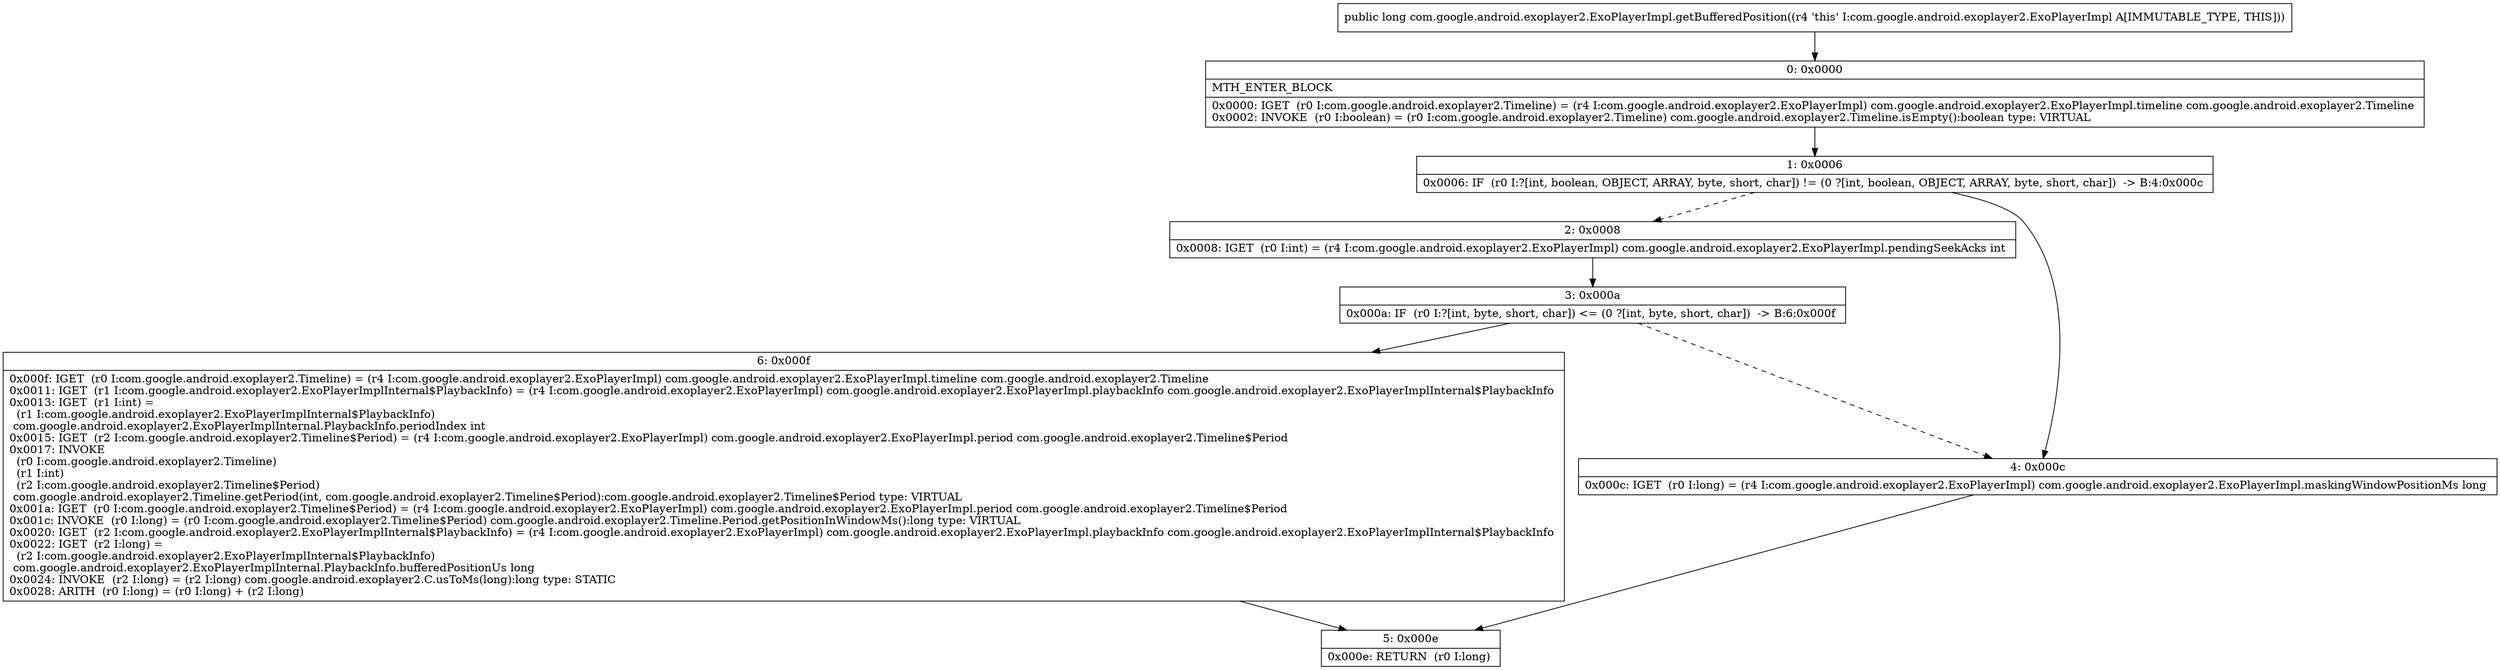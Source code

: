 digraph "CFG forcom.google.android.exoplayer2.ExoPlayerImpl.getBufferedPosition()J" {
Node_0 [shape=record,label="{0\:\ 0x0000|MTH_ENTER_BLOCK\l|0x0000: IGET  (r0 I:com.google.android.exoplayer2.Timeline) = (r4 I:com.google.android.exoplayer2.ExoPlayerImpl) com.google.android.exoplayer2.ExoPlayerImpl.timeline com.google.android.exoplayer2.Timeline \l0x0002: INVOKE  (r0 I:boolean) = (r0 I:com.google.android.exoplayer2.Timeline) com.google.android.exoplayer2.Timeline.isEmpty():boolean type: VIRTUAL \l}"];
Node_1 [shape=record,label="{1\:\ 0x0006|0x0006: IF  (r0 I:?[int, boolean, OBJECT, ARRAY, byte, short, char]) != (0 ?[int, boolean, OBJECT, ARRAY, byte, short, char])  \-\> B:4:0x000c \l}"];
Node_2 [shape=record,label="{2\:\ 0x0008|0x0008: IGET  (r0 I:int) = (r4 I:com.google.android.exoplayer2.ExoPlayerImpl) com.google.android.exoplayer2.ExoPlayerImpl.pendingSeekAcks int \l}"];
Node_3 [shape=record,label="{3\:\ 0x000a|0x000a: IF  (r0 I:?[int, byte, short, char]) \<= (0 ?[int, byte, short, char])  \-\> B:6:0x000f \l}"];
Node_4 [shape=record,label="{4\:\ 0x000c|0x000c: IGET  (r0 I:long) = (r4 I:com.google.android.exoplayer2.ExoPlayerImpl) com.google.android.exoplayer2.ExoPlayerImpl.maskingWindowPositionMs long \l}"];
Node_5 [shape=record,label="{5\:\ 0x000e|0x000e: RETURN  (r0 I:long) \l}"];
Node_6 [shape=record,label="{6\:\ 0x000f|0x000f: IGET  (r0 I:com.google.android.exoplayer2.Timeline) = (r4 I:com.google.android.exoplayer2.ExoPlayerImpl) com.google.android.exoplayer2.ExoPlayerImpl.timeline com.google.android.exoplayer2.Timeline \l0x0011: IGET  (r1 I:com.google.android.exoplayer2.ExoPlayerImplInternal$PlaybackInfo) = (r4 I:com.google.android.exoplayer2.ExoPlayerImpl) com.google.android.exoplayer2.ExoPlayerImpl.playbackInfo com.google.android.exoplayer2.ExoPlayerImplInternal$PlaybackInfo \l0x0013: IGET  (r1 I:int) = \l  (r1 I:com.google.android.exoplayer2.ExoPlayerImplInternal$PlaybackInfo)\l com.google.android.exoplayer2.ExoPlayerImplInternal.PlaybackInfo.periodIndex int \l0x0015: IGET  (r2 I:com.google.android.exoplayer2.Timeline$Period) = (r4 I:com.google.android.exoplayer2.ExoPlayerImpl) com.google.android.exoplayer2.ExoPlayerImpl.period com.google.android.exoplayer2.Timeline$Period \l0x0017: INVOKE  \l  (r0 I:com.google.android.exoplayer2.Timeline)\l  (r1 I:int)\l  (r2 I:com.google.android.exoplayer2.Timeline$Period)\l com.google.android.exoplayer2.Timeline.getPeriod(int, com.google.android.exoplayer2.Timeline$Period):com.google.android.exoplayer2.Timeline$Period type: VIRTUAL \l0x001a: IGET  (r0 I:com.google.android.exoplayer2.Timeline$Period) = (r4 I:com.google.android.exoplayer2.ExoPlayerImpl) com.google.android.exoplayer2.ExoPlayerImpl.period com.google.android.exoplayer2.Timeline$Period \l0x001c: INVOKE  (r0 I:long) = (r0 I:com.google.android.exoplayer2.Timeline$Period) com.google.android.exoplayer2.Timeline.Period.getPositionInWindowMs():long type: VIRTUAL \l0x0020: IGET  (r2 I:com.google.android.exoplayer2.ExoPlayerImplInternal$PlaybackInfo) = (r4 I:com.google.android.exoplayer2.ExoPlayerImpl) com.google.android.exoplayer2.ExoPlayerImpl.playbackInfo com.google.android.exoplayer2.ExoPlayerImplInternal$PlaybackInfo \l0x0022: IGET  (r2 I:long) = \l  (r2 I:com.google.android.exoplayer2.ExoPlayerImplInternal$PlaybackInfo)\l com.google.android.exoplayer2.ExoPlayerImplInternal.PlaybackInfo.bufferedPositionUs long \l0x0024: INVOKE  (r2 I:long) = (r2 I:long) com.google.android.exoplayer2.C.usToMs(long):long type: STATIC \l0x0028: ARITH  (r0 I:long) = (r0 I:long) + (r2 I:long) \l}"];
MethodNode[shape=record,label="{public long com.google.android.exoplayer2.ExoPlayerImpl.getBufferedPosition((r4 'this' I:com.google.android.exoplayer2.ExoPlayerImpl A[IMMUTABLE_TYPE, THIS])) }"];
MethodNode -> Node_0;
Node_0 -> Node_1;
Node_1 -> Node_2[style=dashed];
Node_1 -> Node_4;
Node_2 -> Node_3;
Node_3 -> Node_4[style=dashed];
Node_3 -> Node_6;
Node_4 -> Node_5;
Node_6 -> Node_5;
}

